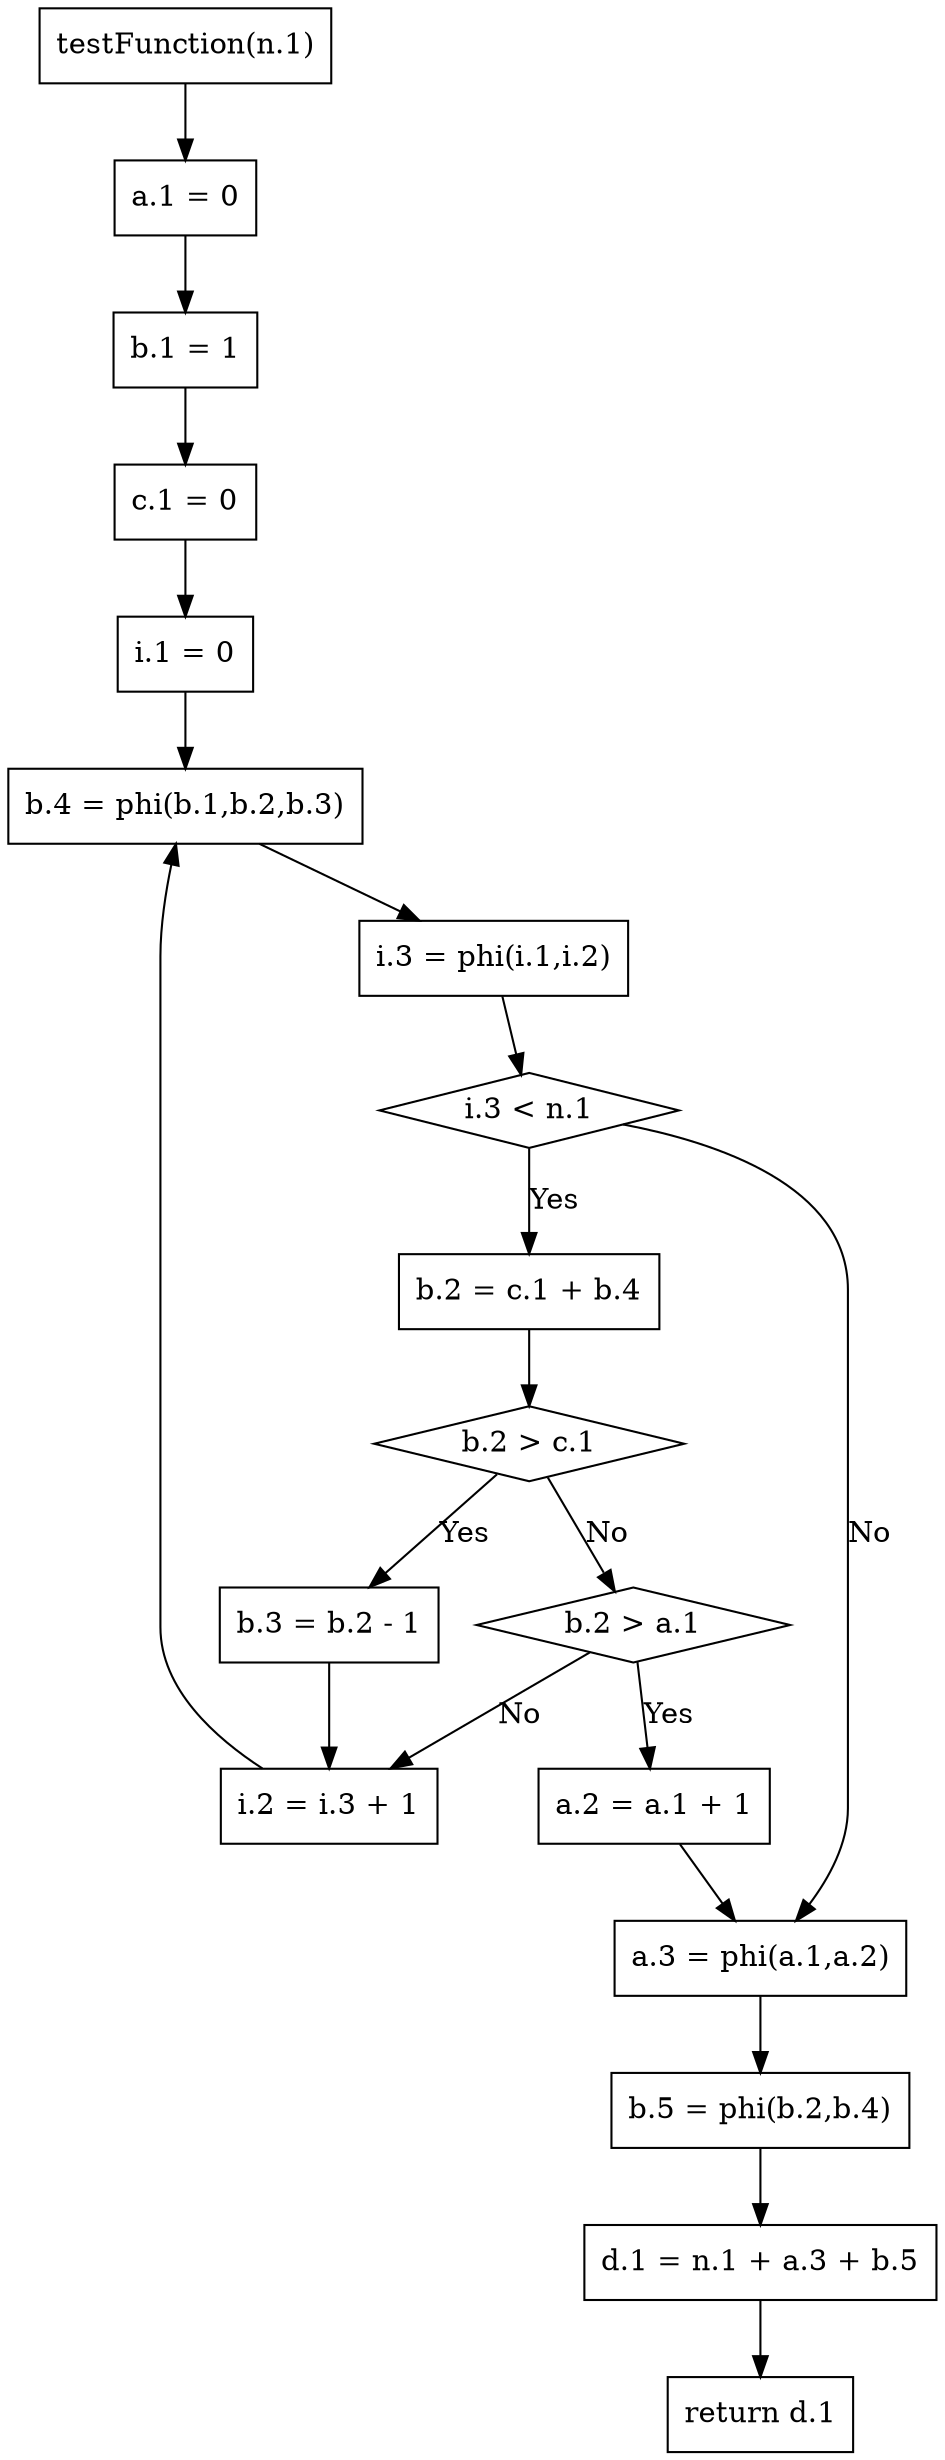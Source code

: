 digraph "gr" {
"1" ["label"="testFunction(n.1)","shape"="box"]
"2" ["label"="a.1 = 0","shape"="box"]
"3" ["label"="b.1 = 1","shape"="box"]
"4" ["label"="c.1 = 0","shape"="box"]
"5" ["label"="i.1 = 0","shape"="box"]
"6" ["label"="i.3 < n.1","shape"="diamond"]
"7" ["label"="i.2 = i.3 + 1","shape"="box"]

"8" ["label"="i.3 = phi(i.1,i.2)","shape"="box"]

"9" ["label"="b.2 = c.1 + b.4","shape"="box"]
"10" ["label"="b.2 > c.1","shape"="diamond"]
"11" ["label"="b.3 = b.2 - 1","shape"="box"]

"12" ["label"="b.2 > a.1","shape"="diamond"]
"13" ["label"="a.2 = a.1 + 1","shape"="box"]

"14" ["label"="b.4 = phi(b.1,b.2,b.3)","shape"="box"]

"15" ["label"="a.3 = phi(a.1,a.2)","shape"="box"]
"16" ["label"="b.5 = phi(b.2,b.4)","shape"="box"]
"17" ["label"="d.1 = n.1 + a.3 + b.5","shape"="box"]
"18" ["label"="return d.1","shape"="box"]

"1" -> "2" ["label"=""]
"2" -> "3" ["label"=""]
"3" -> "4" ["label"=""]
"4" -> "5" ["label"=""]
"5" -> "14" ["label"=""]
"8" -> "6" ["label"=""]
"7" -> "14" ["label"=""]
"6" -> "9" ["label"="Yes"]
"6" -> "15" ["label"="No"]
"9" -> "10" ["label"=""]
"10" -> "11" ["label"="Yes"]
"10" -> "12" ["label"="No"]
"12" -> "13" ["label"="Yes"]
"12" -> "7" ["label"="No"]
"11" -> "7" ["label"=""]
"14" -> "8" ["label"=""]
"13" -> "15" ["label"=""]
"15" -> "16" ["label"=""]
"16" -> "17" ["label"=""]
"17" -> "18" ["label"=""]
}